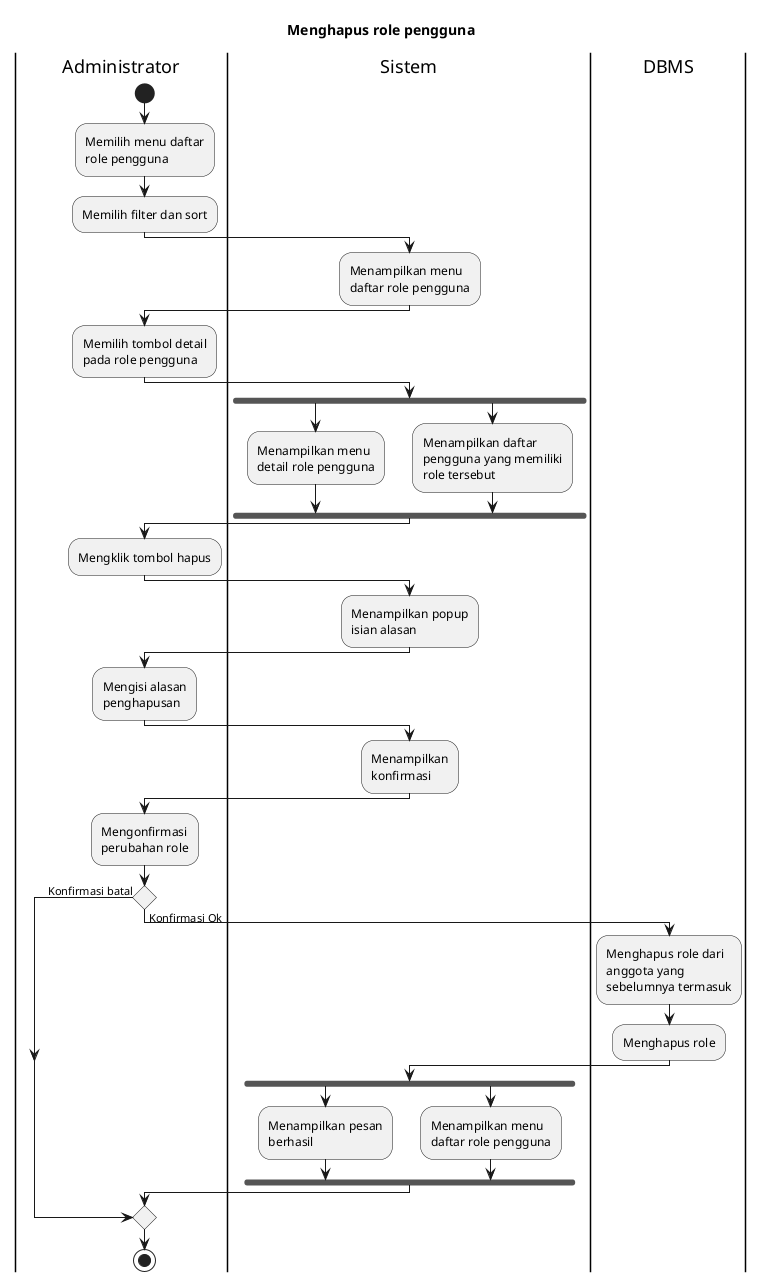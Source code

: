 @startuml UC-MGUSER-008 - Menghapus role pengguna
skinparam wrapWidth 140

title Menghapus role pengguna

|Administrator|
start
:Memilih menu daftar role pengguna;
:Memilih filter dan sort;

|Sistem|
:Menampilkan menu daftar role pengguna;

|Administrator|
:Memilih tombol detail pada role pengguna;

|Sistem|
fork
  :Menampilkan menu detail role pengguna;
fork again
  :Menampilkan daftar pengguna yang memiliki role tersebut;
endfork

|Administrator|
:Mengklik tombol hapus;

|Sistem|
:Menampilkan popup isian alasan;

|Administrator|
:Mengisi alasan penghapusan;

|Sistem|
:Menampilkan konfirmasi;

|Administrator|
:Mengonfirmasi perubahan role;

if () then (Konfirmasi batal)
else (Konfirmasi Ok)
  |DBMS|
  :Menghapus role dari anggota yang sebelumnya termasuk;
  :Menghapus role;

  |Sistem|
  fork
  :Menampilkan pesan berhasil;
  fork again
  :Menampilkan menu daftar role pengguna;
  endfork
endif

|Administrator|
stop

@enduml